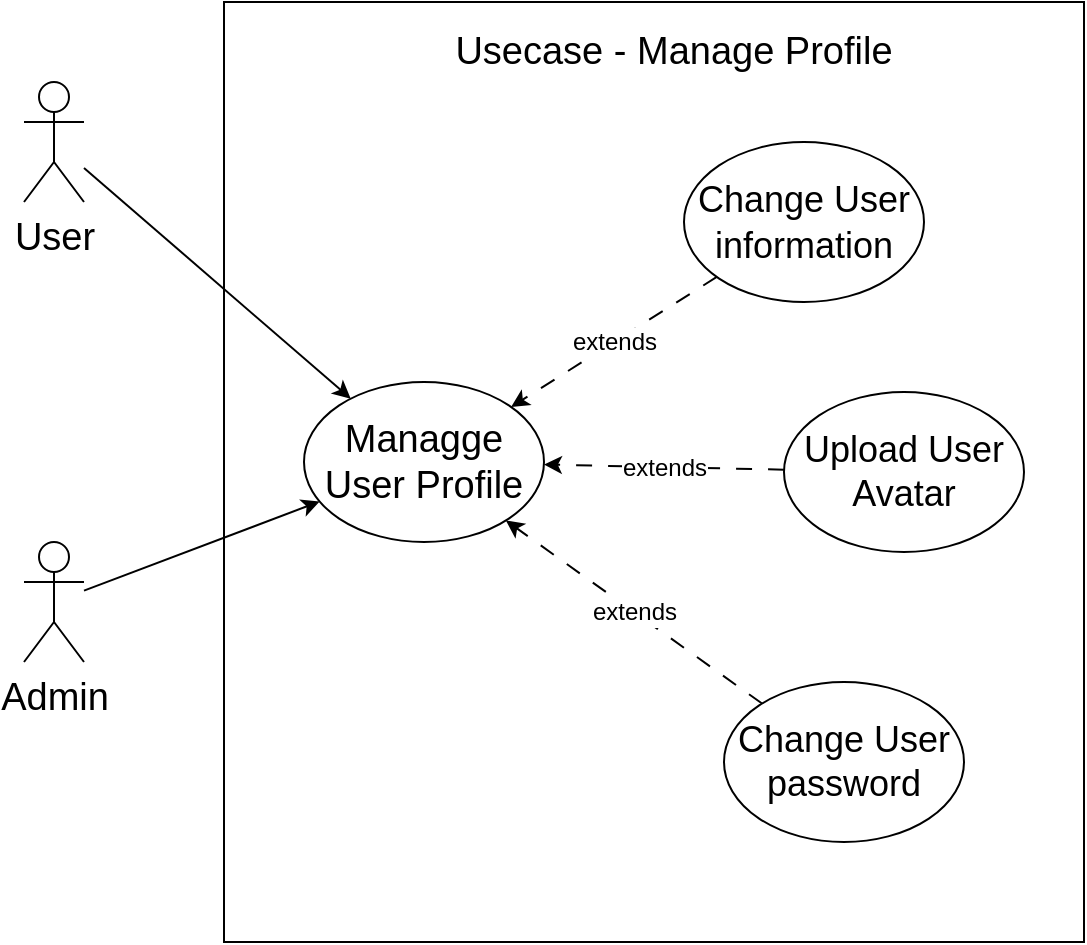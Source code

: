 <mxfile version="20.8.18" type="github">
  <diagram name="Page-1" id="cgbSsiNqiKlL88TFD_5f">
    <mxGraphModel dx="717" dy="647" grid="1" gridSize="10" guides="1" tooltips="1" connect="1" arrows="1" fold="1" page="1" pageScale="1" pageWidth="850" pageHeight="1100" math="0" shadow="0">
      <root>
        <mxCell id="0" />
        <mxCell id="1" parent="0" />
        <mxCell id="k-UwQ-oz9UKSgA2dhJd0-2" value="" style="rounded=0;whiteSpace=wrap;html=1;fontFamily=Helvetica;fontSize=19;" vertex="1" parent="1">
          <mxGeometry x="170" y="50" width="430" height="470" as="geometry" />
        </mxCell>
        <mxCell id="k-UwQ-oz9UKSgA2dhJd0-3" value="Usecase - Manage Profile" style="text;html=1;strokeColor=none;fillColor=none;align=center;verticalAlign=middle;whiteSpace=wrap;rounded=0;fontSize=19;fontFamily=Helvetica;" vertex="1" parent="1">
          <mxGeometry x="260" y="60" width="270" height="30" as="geometry" />
        </mxCell>
        <mxCell id="k-UwQ-oz9UKSgA2dhJd0-16" style="edgeStyle=none;rounded=0;orthogonalLoop=1;jettySize=auto;html=1;fontFamily=Helvetica;fontSize=12;" edge="1" parent="1" source="k-UwQ-oz9UKSgA2dhJd0-5" target="k-UwQ-oz9UKSgA2dhJd0-9">
          <mxGeometry relative="1" as="geometry" />
        </mxCell>
        <mxCell id="k-UwQ-oz9UKSgA2dhJd0-5" value="&lt;div&gt;User&lt;/div&gt;&lt;div&gt;&lt;br&gt;&lt;/div&gt;" style="shape=umlActor;verticalLabelPosition=bottom;verticalAlign=top;html=1;outlineConnect=0;fontFamily=Helvetica;fontSize=19;" vertex="1" parent="1">
          <mxGeometry x="70" y="90" width="30" height="60" as="geometry" />
        </mxCell>
        <mxCell id="k-UwQ-oz9UKSgA2dhJd0-17" style="edgeStyle=none;rounded=0;orthogonalLoop=1;jettySize=auto;html=1;fontFamily=Helvetica;fontSize=12;" edge="1" parent="1" source="k-UwQ-oz9UKSgA2dhJd0-6" target="k-UwQ-oz9UKSgA2dhJd0-9">
          <mxGeometry relative="1" as="geometry" />
        </mxCell>
        <mxCell id="k-UwQ-oz9UKSgA2dhJd0-6" value="&lt;div&gt;Admin&lt;/div&gt;" style="shape=umlActor;verticalLabelPosition=bottom;verticalAlign=top;html=1;outlineConnect=0;fontFamily=Helvetica;fontSize=19;" vertex="1" parent="1">
          <mxGeometry x="70" y="320" width="30" height="60" as="geometry" />
        </mxCell>
        <mxCell id="k-UwQ-oz9UKSgA2dhJd0-9" value="Managge User Profile" style="ellipse;whiteSpace=wrap;html=1;fontFamily=Helvetica;fontSize=19;" vertex="1" parent="1">
          <mxGeometry x="210" y="240" width="120" height="80" as="geometry" />
        </mxCell>
        <mxCell id="k-UwQ-oz9UKSgA2dhJd0-13" value="extends" style="edgeStyle=none;rounded=0;orthogonalLoop=1;jettySize=auto;html=1;fontFamily=Helvetica;fontSize=12;dashed=1;dashPattern=8 8;" edge="1" parent="1" source="k-UwQ-oz9UKSgA2dhJd0-10" target="k-UwQ-oz9UKSgA2dhJd0-9">
          <mxGeometry relative="1" as="geometry" />
        </mxCell>
        <mxCell id="k-UwQ-oz9UKSgA2dhJd0-10" value="&lt;font style=&quot;font-size: 18px;&quot;&gt;Change User information&lt;/font&gt;" style="ellipse;whiteSpace=wrap;html=1;fontFamily=Helvetica;fontSize=19;" vertex="1" parent="1">
          <mxGeometry x="400" y="120" width="120" height="80" as="geometry" />
        </mxCell>
        <mxCell id="k-UwQ-oz9UKSgA2dhJd0-14" value="extends" style="edgeStyle=none;rounded=0;orthogonalLoop=1;jettySize=auto;html=1;dashed=1;dashPattern=8 8;fontFamily=Helvetica;fontSize=12;" edge="1" parent="1" source="k-UwQ-oz9UKSgA2dhJd0-11" target="k-UwQ-oz9UKSgA2dhJd0-9">
          <mxGeometry relative="1" as="geometry" />
        </mxCell>
        <mxCell id="k-UwQ-oz9UKSgA2dhJd0-11" value="Upload User Avatar" style="ellipse;whiteSpace=wrap;html=1;fontFamily=Helvetica;fontSize=18;" vertex="1" parent="1">
          <mxGeometry x="450" y="245" width="120" height="80" as="geometry" />
        </mxCell>
        <mxCell id="k-UwQ-oz9UKSgA2dhJd0-15" value="extends" style="edgeStyle=none;rounded=0;orthogonalLoop=1;jettySize=auto;html=1;dashed=1;dashPattern=8 8;fontFamily=Helvetica;fontSize=12;" edge="1" parent="1" source="k-UwQ-oz9UKSgA2dhJd0-12" target="k-UwQ-oz9UKSgA2dhJd0-9">
          <mxGeometry relative="1" as="geometry" />
        </mxCell>
        <mxCell id="k-UwQ-oz9UKSgA2dhJd0-12" value="Change User password" style="ellipse;whiteSpace=wrap;html=1;fontFamily=Helvetica;fontSize=18;" vertex="1" parent="1">
          <mxGeometry x="420" y="390" width="120" height="80" as="geometry" />
        </mxCell>
      </root>
    </mxGraphModel>
  </diagram>
</mxfile>
